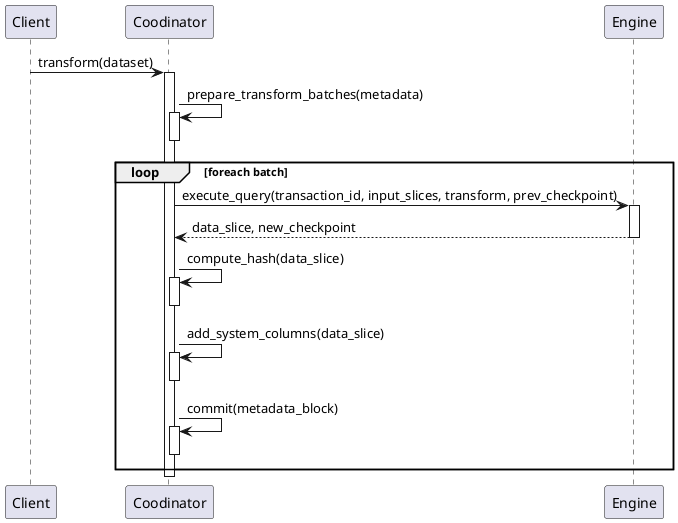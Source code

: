 @startuml engine_transform

"Client" -> "Coodinator" as C: transform(dataset)
activate C

C -> C: prepare_transform_batches(metadata)
activate C
deactivate C

loop foreach batch

    C -> "Engine" as E: \
        execute_query(transaction_id, input_slices, transform, prev_checkpoint)
    activate E

    E --> C: data_slice, new_checkpoint
    deactivate E

    C -> C: compute_hash(data_slice)
    activate C
    deactivate C

    C -> C: add_system_columns(data_slice)
    activate C
    deactivate C

    C -> C: commit(metadata_block)
    activate C
    deactivate C

end

deactivate C

@enduml